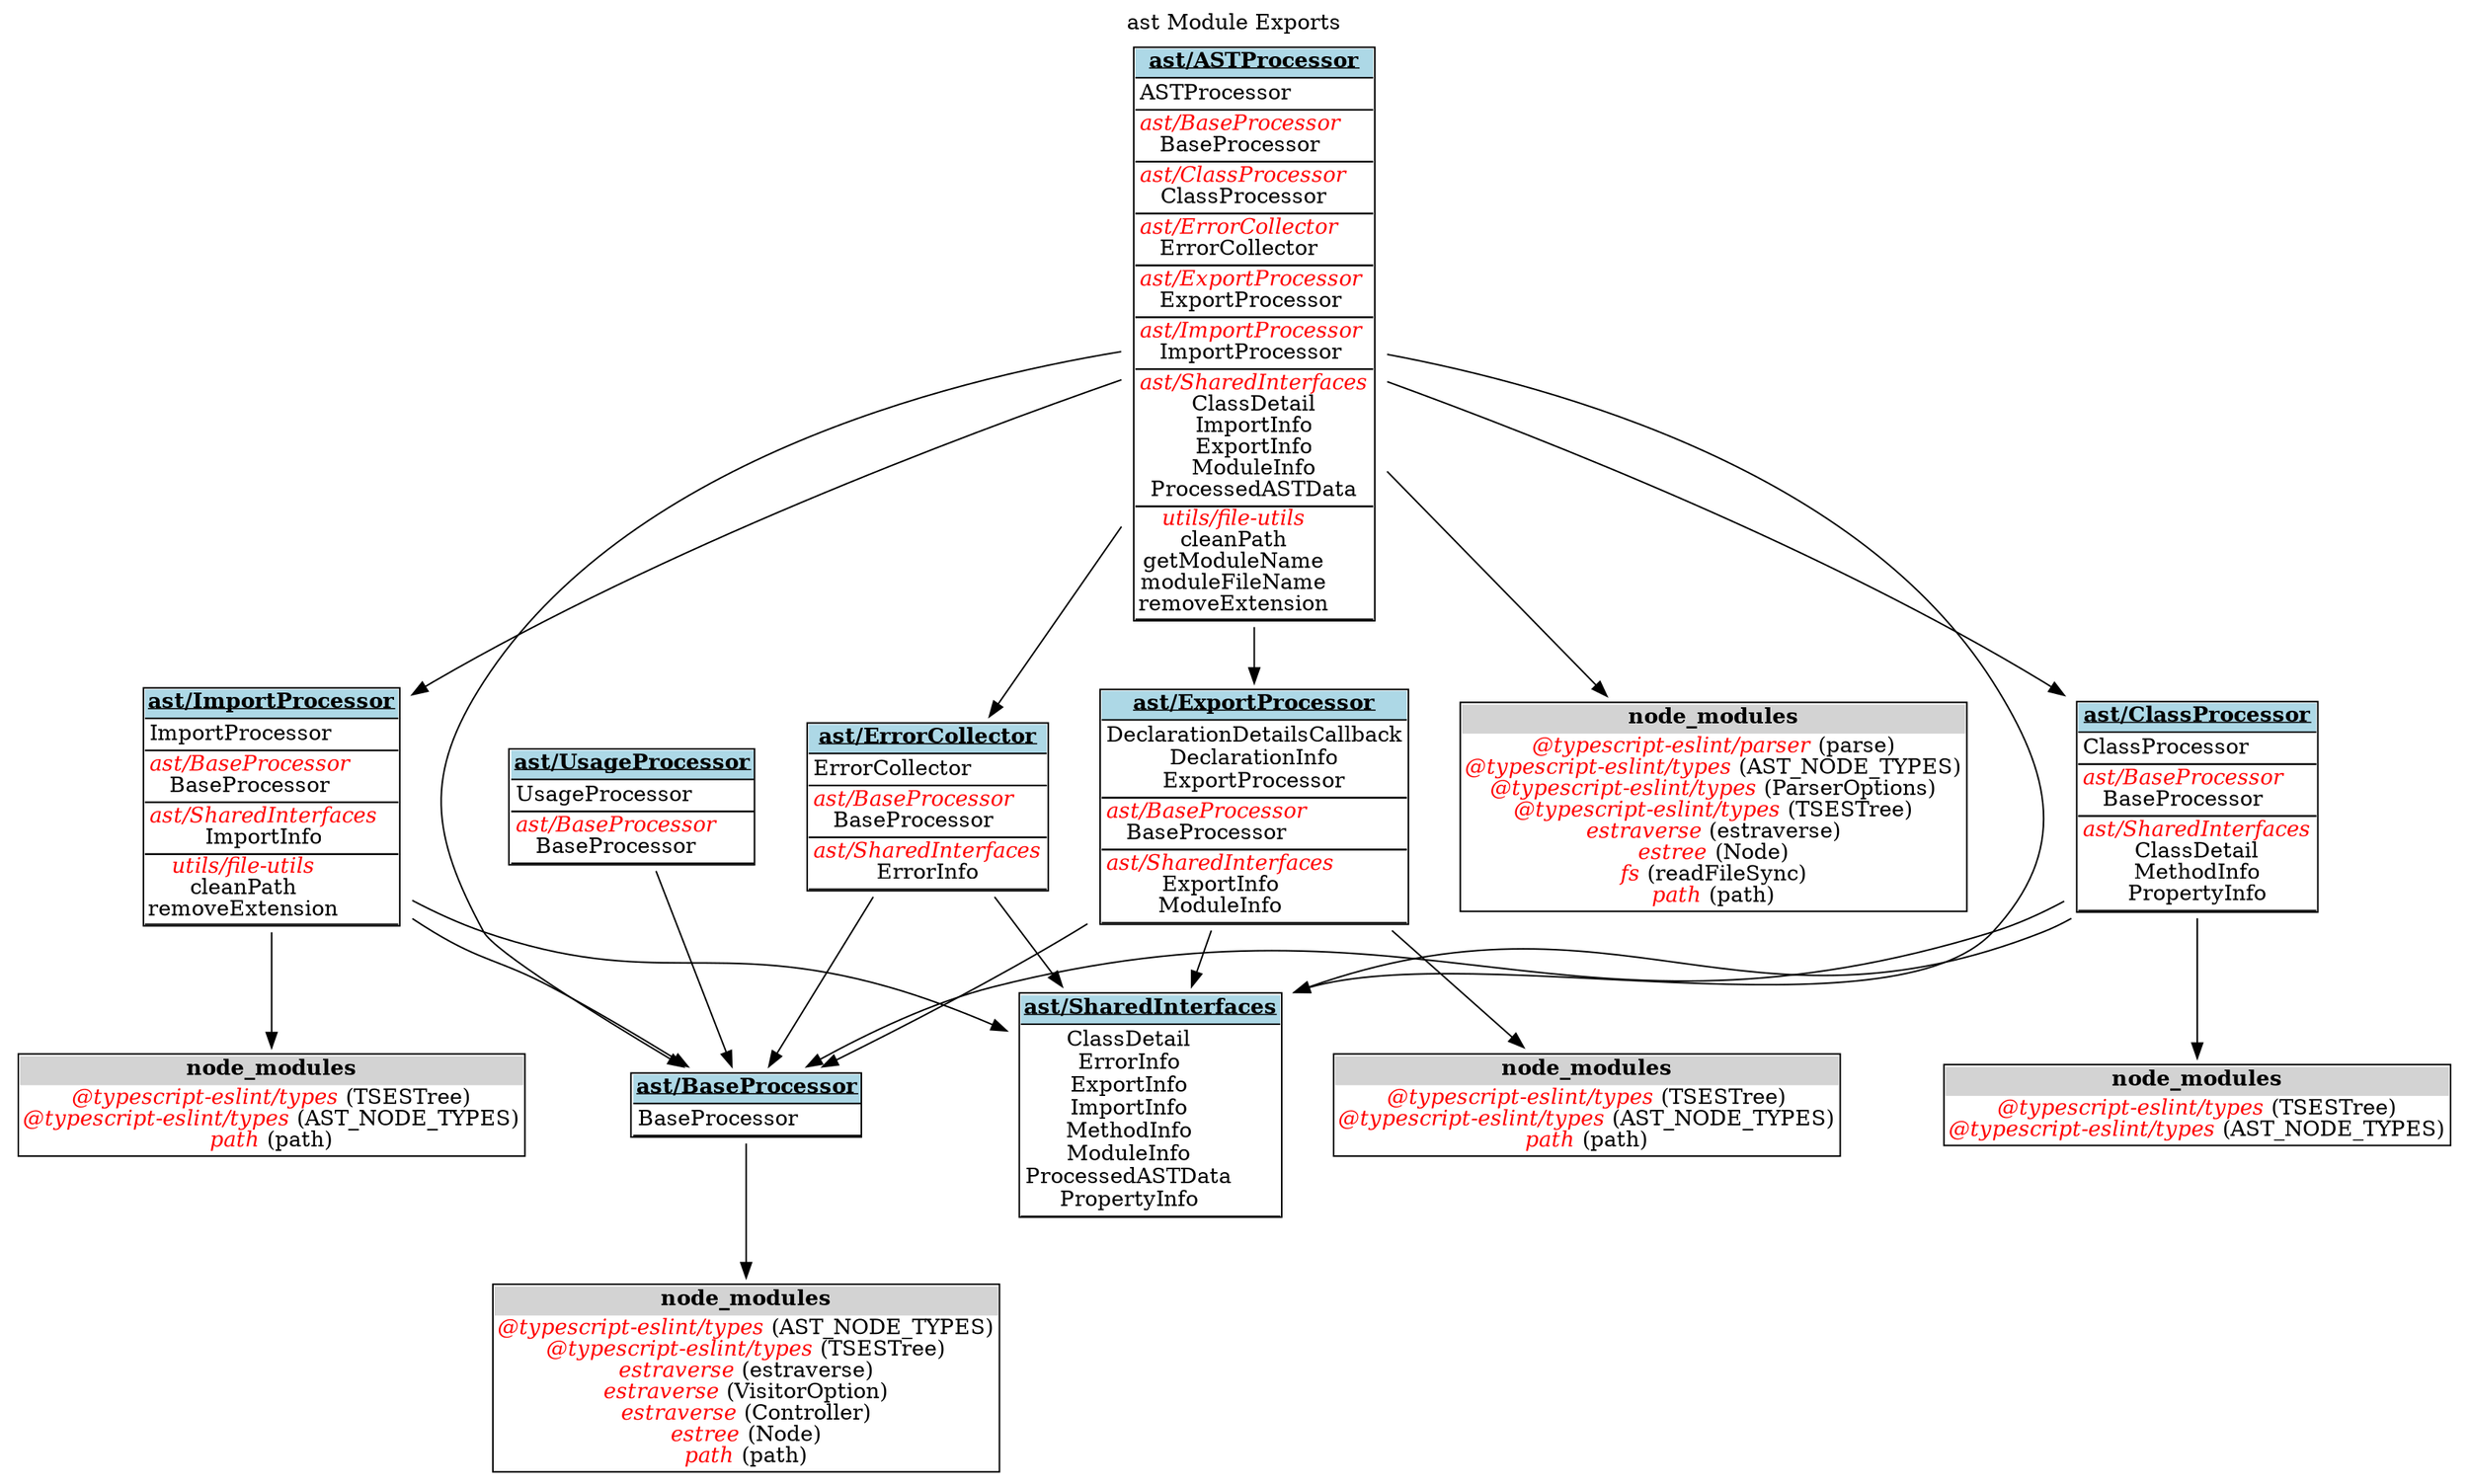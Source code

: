 digraph {label="ast Module Exports";
labelloc="t";
"ast/ASTProcessor" [shape=none, label=<<TABLE cellspacing="0" cellborder="0" align="left">
<TR><TD bgcolor="lightblue" HREF="tsdocs\modules\ast_ASTProcessor.html" TARGET="_blank" align="center"><U><B>ast/ASTProcessor</B></U></TD></TR>
<TR><TD BORDER="1" SIDES="TB" align="left">
ASTProcessor<BR/>
</TD></TR>
<TR><TD BORDER="1" SIDES="TB" align="left">
<font color="red"><I>ast/BaseProcessor</I></font><BR/>
BaseProcessor<BR/>
</TD></TR>
<TR><TD BORDER="1" SIDES="TB" align="left">
<font color="red"><I>ast/ClassProcessor</I></font><BR/>
ClassProcessor<BR/>
</TD></TR>
<TR><TD BORDER="1" SIDES="TB" align="left">
<font color="red"><I>ast/ErrorCollector</I></font><BR/>
ErrorCollector<BR/>
</TD></TR>
<TR><TD BORDER="1" SIDES="TB" align="left">
<font color="red"><I>ast/ExportProcessor</I></font><BR/>
ExportProcessor<BR/>
</TD></TR>
<TR><TD BORDER="1" SIDES="TB" align="left">
<font color="red"><I>ast/ImportProcessor</I></font><BR/>
ImportProcessor<BR/>
</TD></TR>
<TR><TD BORDER="1" SIDES="TB" align="left">
<font color="red"><I>ast/SharedInterfaces</I></font><BR/>
ClassDetail<BR/>
ImportInfo<BR/>
ExportInfo<BR/>
ModuleInfo<BR/>
ProcessedASTData<BR/>
</TD></TR>
<TR><TD BORDER="1" SIDES="TB" cellpadding="1" align="left">
<font color="red"><I>utils/file-utils</I></font><BR/>
cleanPath<BR/>
getModuleName<BR/>
moduleFileName<BR/>
removeExtension<BR/>
</TD></TR>
</TABLE>>];
"ast/ASTProcessor-node_modules" [shape=none, label=<<TABLE cellspacing="0" cellborder="0" align="left">
<TR><TD bgcolor="lightgrey" align="center"><B>node_modules</B></TD></TR>
<TR><TD align="left">
<font color="red"><I>@typescript-eslint/parser</I></font> (parse)<BR/>
<font color="red"><I>@typescript-eslint/types</I></font> (AST_NODE_TYPES)<BR/>
<font color="red"><I>@typescript-eslint/types</I></font> (ParserOptions)<BR/>
<font color="red"><I>@typescript-eslint/types</I></font> (TSESTree)<BR/>
<font color="red"><I>estraverse</I></font> (estraverse)<BR/>
<font color="red"><I>estree</I></font> (Node)<BR/>
<font color="red"><I>fs</I></font> (readFileSync)<BR/>
<font color="red"><I>path</I></font> (path)<BR/>
</TD></TR>
</TABLE>>];
"ast/ASTProcessor"->"ast/ASTProcessor-node_modules";
"ast/BaseProcessor" [shape=none, label=<<TABLE cellspacing="0" cellborder="0" align="left">
<TR><TD bgcolor="lightblue" HREF="tsdocs\modules\ast_BaseProcessor.html" TARGET="_blank" align="center"><U><B>ast/BaseProcessor</B></U></TD></TR>
<TR><TD BORDER="1" SIDES="TB" align="left">
BaseProcessor<BR/>
</TD></TR>
</TABLE>>];
"ast/BaseProcessor-node_modules" [shape=none, label=<<TABLE cellspacing="0" cellborder="0" align="left">
<TR><TD bgcolor="lightgrey" align="center"><B>node_modules</B></TD></TR>
<TR><TD align="left">
<font color="red"><I>@typescript-eslint/types</I></font> (AST_NODE_TYPES)<BR/>
<font color="red"><I>@typescript-eslint/types</I></font> (TSESTree)<BR/>
<font color="red"><I>estraverse</I></font> (estraverse)<BR/>
<font color="red"><I>estraverse</I></font> (VisitorOption)<BR/>
<font color="red"><I>estraverse</I></font> (Controller)<BR/>
<font color="red"><I>estree</I></font> (Node)<BR/>
<font color="red"><I>path</I></font> (path)<BR/>
</TD></TR>
</TABLE>>];
"ast/BaseProcessor"->"ast/BaseProcessor-node_modules";
"ast/ClassProcessor" [shape=none, label=<<TABLE cellspacing="0" cellborder="0" align="left">
<TR><TD bgcolor="lightblue" HREF="tsdocs\modules\ast_ClassProcessor.html" TARGET="_blank" align="center"><U><B>ast/ClassProcessor</B></U></TD></TR>
<TR><TD BORDER="1" SIDES="TB" align="left">
ClassProcessor<BR/>
</TD></TR>
<TR><TD BORDER="1" SIDES="TB" align="left">
<font color="red"><I>ast/BaseProcessor</I></font><BR/>
BaseProcessor<BR/>
</TD></TR>
<TR><TD BORDER="1" SIDES="TB" align="left">
<font color="red"><I>ast/SharedInterfaces</I></font><BR/>
ClassDetail<BR/>
MethodInfo<BR/>
PropertyInfo<BR/>
</TD></TR>
</TABLE>>];
"ast/ClassProcessor-node_modules" [shape=none, label=<<TABLE cellspacing="0" cellborder="0" align="left">
<TR><TD bgcolor="lightgrey" align="center"><B>node_modules</B></TD></TR>
<TR><TD align="left">
<font color="red"><I>@typescript-eslint/types</I></font> (TSESTree)<BR/>
<font color="red"><I>@typescript-eslint/types</I></font> (AST_NODE_TYPES)<BR/>
</TD></TR>
</TABLE>>];
"ast/ClassProcessor"->"ast/ClassProcessor-node_modules";
"ast/ErrorCollector" [shape=none, label=<<TABLE cellspacing="0" cellborder="0" align="left">
<TR><TD bgcolor="lightblue" HREF="tsdocs\modules\ast_ErrorCollector.html" TARGET="_blank" align="center"><U><B>ast/ErrorCollector</B></U></TD></TR>
<TR><TD BORDER="1" SIDES="TB" align="left">
ErrorCollector<BR/>
</TD></TR>
<TR><TD BORDER="1" SIDES="TB" align="left">
<font color="red"><I>ast/BaseProcessor</I></font><BR/>
BaseProcessor<BR/>
</TD></TR>
<TR><TD BORDER="1" SIDES="TB" align="left">
<font color="red"><I>ast/SharedInterfaces</I></font><BR/>
ErrorInfo<BR/>
</TD></TR>
</TABLE>>];
"ast/ExportProcessor" [shape=none, label=<<TABLE cellspacing="0" cellborder="0" align="left">
<TR><TD bgcolor="lightblue" HREF="tsdocs\modules\ast_ExportProcessor.html" TARGET="_blank" align="center"><U><B>ast/ExportProcessor</B></U></TD></TR>
<TR><TD BORDER="1" SIDES="TB" align="left">
DeclarationDetailsCallback<BR/>
DeclarationInfo<BR/>
ExportProcessor<BR/>
</TD></TR>
<TR><TD BORDER="1" SIDES="TB" align="left">
<font color="red"><I>ast/BaseProcessor</I></font><BR/>
BaseProcessor<BR/>
</TD></TR>
<TR><TD BORDER="1" SIDES="TB" align="left">
<font color="red"><I>ast/SharedInterfaces</I></font><BR/>
ExportInfo<BR/>
ModuleInfo<BR/>
</TD></TR>
</TABLE>>];
"ast/ExportProcessor-node_modules" [shape=none, label=<<TABLE cellspacing="0" cellborder="0" align="left">
<TR><TD bgcolor="lightgrey" align="center"><B>node_modules</B></TD></TR>
<TR><TD align="left">
<font color="red"><I>@typescript-eslint/types</I></font> (TSESTree)<BR/>
<font color="red"><I>@typescript-eslint/types</I></font> (AST_NODE_TYPES)<BR/>
<font color="red"><I>path</I></font> (path)<BR/>
</TD></TR>
</TABLE>>];
"ast/ExportProcessor"->"ast/ExportProcessor-node_modules";
"ast/ImportProcessor" [shape=none, label=<<TABLE cellspacing="0" cellborder="0" align="left">
<TR><TD bgcolor="lightblue" HREF="tsdocs\modules\ast_ImportProcessor.html" TARGET="_blank" align="center"><U><B>ast/ImportProcessor</B></U></TD></TR>
<TR><TD BORDER="1" SIDES="TB" align="left">
ImportProcessor<BR/>
</TD></TR>
<TR><TD BORDER="1" SIDES="TB" align="left">
<font color="red"><I>ast/BaseProcessor</I></font><BR/>
BaseProcessor<BR/>
</TD></TR>
<TR><TD BORDER="1" SIDES="TB" align="left">
<font color="red"><I>ast/SharedInterfaces</I></font><BR/>
ImportInfo<BR/>
</TD></TR>
<TR><TD BORDER="1" SIDES="TB" cellpadding="1" align="left">
<font color="red"><I>utils/file-utils</I></font><BR/>
cleanPath<BR/>
removeExtension<BR/>
</TD></TR>
</TABLE>>];
"ast/ImportProcessor-node_modules" [shape=none, label=<<TABLE cellspacing="0" cellborder="0" align="left">
<TR><TD bgcolor="lightgrey" align="center"><B>node_modules</B></TD></TR>
<TR><TD align="left">
<font color="red"><I>@typescript-eslint/types</I></font> (TSESTree)<BR/>
<font color="red"><I>@typescript-eslint/types</I></font> (AST_NODE_TYPES)<BR/>
<font color="red"><I>path</I></font> (path)<BR/>
</TD></TR>
</TABLE>>];
"ast/ImportProcessor"->"ast/ImportProcessor-node_modules";
"ast/SharedInterfaces" [shape=none, label=<<TABLE cellspacing="0" cellborder="0" align="left">
<TR><TD bgcolor="lightblue" HREF="tsdocs\modules\ast_SharedInterfaces.html" TARGET="_blank" align="center"><U><B>ast/SharedInterfaces</B></U></TD></TR>
<TR><TD BORDER="1" SIDES="TB" align="left">
ClassDetail<BR/>
ErrorInfo<BR/>
ExportInfo<BR/>
ImportInfo<BR/>
MethodInfo<BR/>
ModuleInfo<BR/>
ProcessedASTData<BR/>
PropertyInfo<BR/>
</TD></TR>
</TABLE>>];
"ast/UsageProcessor" [shape=none, label=<<TABLE cellspacing="0" cellborder="0" align="left">
<TR><TD bgcolor="lightblue" HREF="tsdocs\modules\ast_UsageProcessor.html" TARGET="_blank" align="center"><U><B>ast/UsageProcessor</B></U></TD></TR>
<TR><TD BORDER="1" SIDES="TB" align="left">
UsageProcessor<BR/>
</TD></TR>
<TR><TD BORDER="1" SIDES="TB" align="left">
<font color="red"><I>ast/BaseProcessor</I></font><BR/>
BaseProcessor<BR/>
</TD></TR>
</TABLE>>];
"ast/ASTProcessor"->"ast/BaseProcessor";
"ast/ASTProcessor"->"ast/ClassProcessor";
"ast/ASTProcessor"->"ast/ErrorCollector";
"ast/ASTProcessor"->"ast/ExportProcessor";
"ast/ASTProcessor"->"ast/ImportProcessor";
"ast/ASTProcessor"->"ast/SharedInterfaces";
"ast/ClassProcessor"->"ast/BaseProcessor";
"ast/ClassProcessor"->"ast/SharedInterfaces";
"ast/ErrorCollector"->"ast/BaseProcessor";
"ast/ErrorCollector"->"ast/SharedInterfaces";
"ast/ExportProcessor"->"ast/BaseProcessor";
"ast/ExportProcessor"->"ast/SharedInterfaces";
"ast/ImportProcessor"->"ast/BaseProcessor";
"ast/ImportProcessor"->"ast/SharedInterfaces";
"ast/UsageProcessor"->"ast/BaseProcessor";
}
